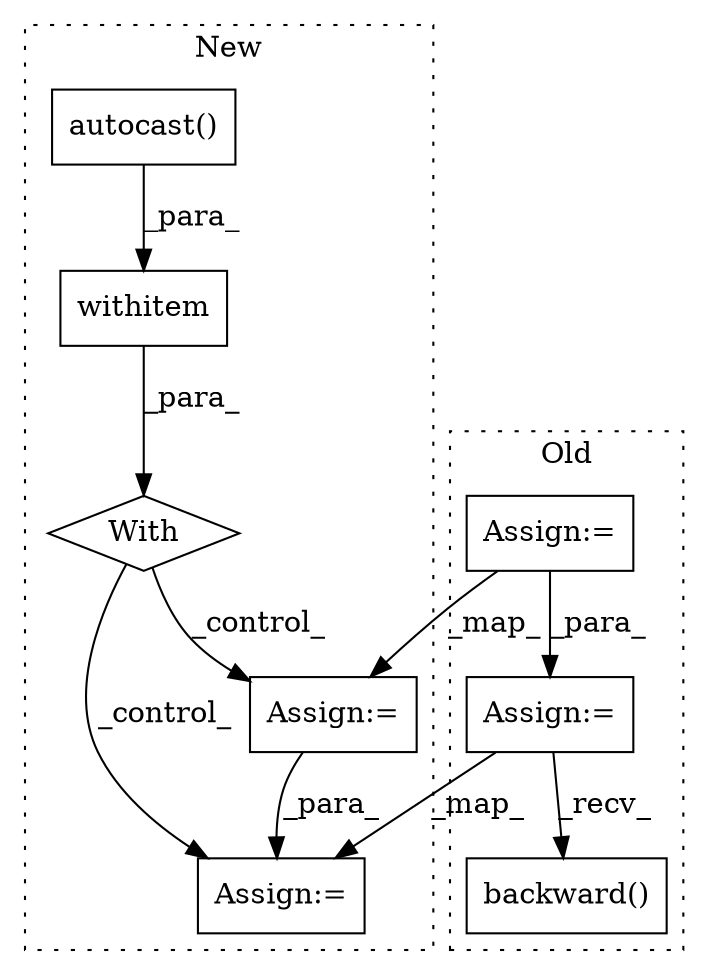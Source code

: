 digraph G {
subgraph cluster0 {
1 [label="backward()" a="75" s="5353" l="15" shape="box"];
4 [label="Assign:=" a="68" s="5284" l="3" shape="box"];
8 [label="Assign:=" a="68" s="5218" l="3" shape="box"];
label = "Old";
style="dotted";
}
subgraph cluster1 {
2 [label="withitem" a="49" s="5180" l="5" shape="box"];
3 [label="With" a="39" s="5175,5185" l="5,39" shape="diamond"];
5 [label="Assign:=" a="68" s="5427" l="3" shape="box"];
6 [label="autocast()" a="75" s="5180" l="25" shape="box"];
7 [label="Assign:=" a="68" s="5353" l="3" shape="box"];
label = "New";
style="dotted";
}
2 -> 3 [label="_para_"];
3 -> 5 [label="_control_"];
3 -> 7 [label="_control_"];
4 -> 5 [label="_map_"];
4 -> 1 [label="_recv_"];
6 -> 2 [label="_para_"];
7 -> 5 [label="_para_"];
8 -> 4 [label="_para_"];
8 -> 7 [label="_map_"];
}